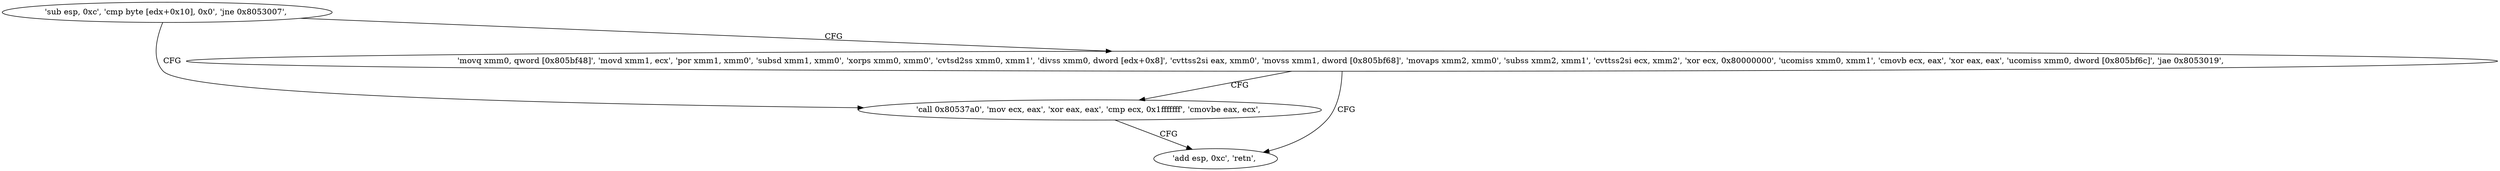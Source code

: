 digraph "func" {
"134557616" [label = "'sub esp, 0xc', 'cmp byte [edx+0x10], 0x0', 'jne 0x8053007', " ]
"134557703" [label = "'call 0x80537a0', 'mov ecx, eax', 'xor eax, eax', 'cmp ecx, 0x1fffffff', 'cmovbe eax, ecx', " ]
"134557625" [label = "'movq xmm0, qword [0x805bf48]', 'movd xmm1, ecx', 'por xmm1, xmm0', 'subsd xmm1, xmm0', 'xorps xmm0, xmm0', 'cvtsd2ss xmm0, xmm1', 'divss xmm0, dword [edx+0x8]', 'cvttss2si eax, xmm0', 'movss xmm1, dword [0x805bf68]', 'movaps xmm2, xmm0', 'subss xmm2, xmm1', 'cvttss2si ecx, xmm2', 'xor ecx, 0x80000000', 'ucomiss xmm0, xmm1', 'cmovb ecx, eax', 'xor eax, eax', 'ucomiss xmm0, dword [0x805bf6c]', 'jae 0x8053019', " ]
"134557721" [label = "'add esp, 0xc', 'retn', " ]
"134557616" -> "134557703" [ label = "CFG" ]
"134557616" -> "134557625" [ label = "CFG" ]
"134557703" -> "134557721" [ label = "CFG" ]
"134557625" -> "134557721" [ label = "CFG" ]
"134557625" -> "134557703" [ label = "CFG" ]
}
